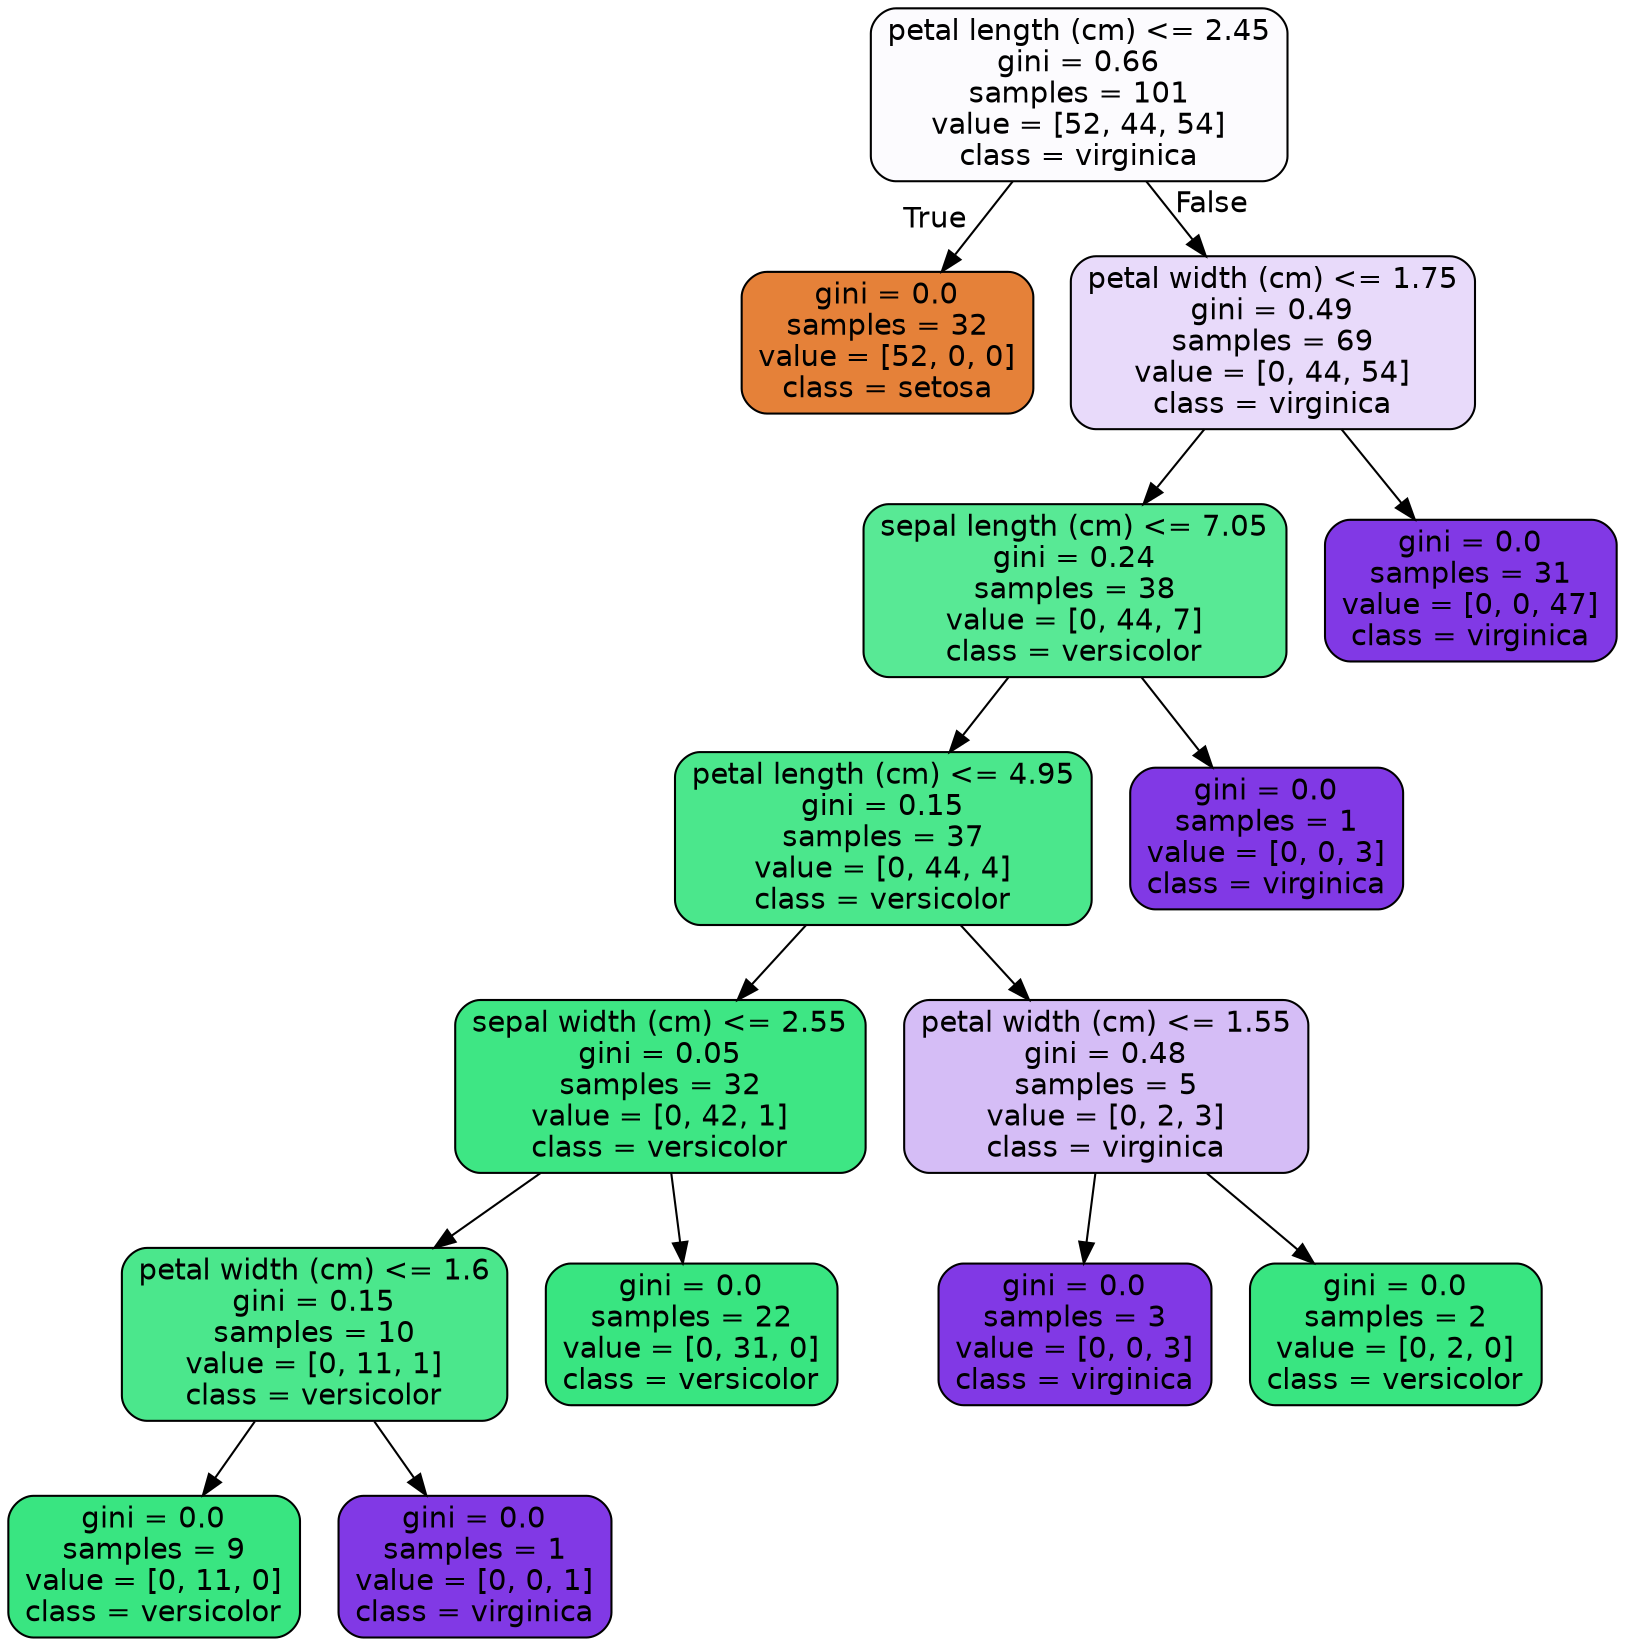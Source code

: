 digraph Tree {
node [shape=box, style="filled, rounded", color="black", fontname="helvetica"] ;
edge [fontname="helvetica"] ;
0 [label="petal length (cm) <= 2.45\ngini = 0.66\nsamples = 101\nvalue = [52, 44, 54]\nclass = virginica", fillcolor="#fcfbfe"] ;
1 [label="gini = 0.0\nsamples = 32\nvalue = [52, 0, 0]\nclass = setosa", fillcolor="#e58139"] ;
0 -> 1 [labeldistance=2.5, labelangle=45, headlabel="True"] ;
2 [label="petal width (cm) <= 1.75\ngini = 0.49\nsamples = 69\nvalue = [0, 44, 54]\nclass = virginica", fillcolor="#e8dafa"] ;
0 -> 2 [labeldistance=2.5, labelangle=-45, headlabel="False"] ;
3 [label="sepal length (cm) <= 7.05\ngini = 0.24\nsamples = 38\nvalue = [0, 44, 7]\nclass = versicolor", fillcolor="#58e995"] ;
2 -> 3 ;
4 [label="petal length (cm) <= 4.95\ngini = 0.15\nsamples = 37\nvalue = [0, 44, 4]\nclass = versicolor", fillcolor="#4be78c"] ;
3 -> 4 ;
5 [label="sepal width (cm) <= 2.55\ngini = 0.05\nsamples = 32\nvalue = [0, 42, 1]\nclass = versicolor", fillcolor="#3ee684"] ;
4 -> 5 ;
6 [label="petal width (cm) <= 1.6\ngini = 0.15\nsamples = 10\nvalue = [0, 11, 1]\nclass = versicolor", fillcolor="#4be78c"] ;
5 -> 6 ;
7 [label="gini = 0.0\nsamples = 9\nvalue = [0, 11, 0]\nclass = versicolor", fillcolor="#39e581"] ;
6 -> 7 ;
8 [label="gini = 0.0\nsamples = 1\nvalue = [0, 0, 1]\nclass = virginica", fillcolor="#8139e5"] ;
6 -> 8 ;
9 [label="gini = 0.0\nsamples = 22\nvalue = [0, 31, 0]\nclass = versicolor", fillcolor="#39e581"] ;
5 -> 9 ;
10 [label="petal width (cm) <= 1.55\ngini = 0.48\nsamples = 5\nvalue = [0, 2, 3]\nclass = virginica", fillcolor="#d5bdf6"] ;
4 -> 10 ;
11 [label="gini = 0.0\nsamples = 3\nvalue = [0, 0, 3]\nclass = virginica", fillcolor="#8139e5"] ;
10 -> 11 ;
12 [label="gini = 0.0\nsamples = 2\nvalue = [0, 2, 0]\nclass = versicolor", fillcolor="#39e581"] ;
10 -> 12 ;
13 [label="gini = 0.0\nsamples = 1\nvalue = [0, 0, 3]\nclass = virginica", fillcolor="#8139e5"] ;
3 -> 13 ;
14 [label="gini = 0.0\nsamples = 31\nvalue = [0, 0, 47]\nclass = virginica", fillcolor="#8139e5"] ;
2 -> 14 ;
}